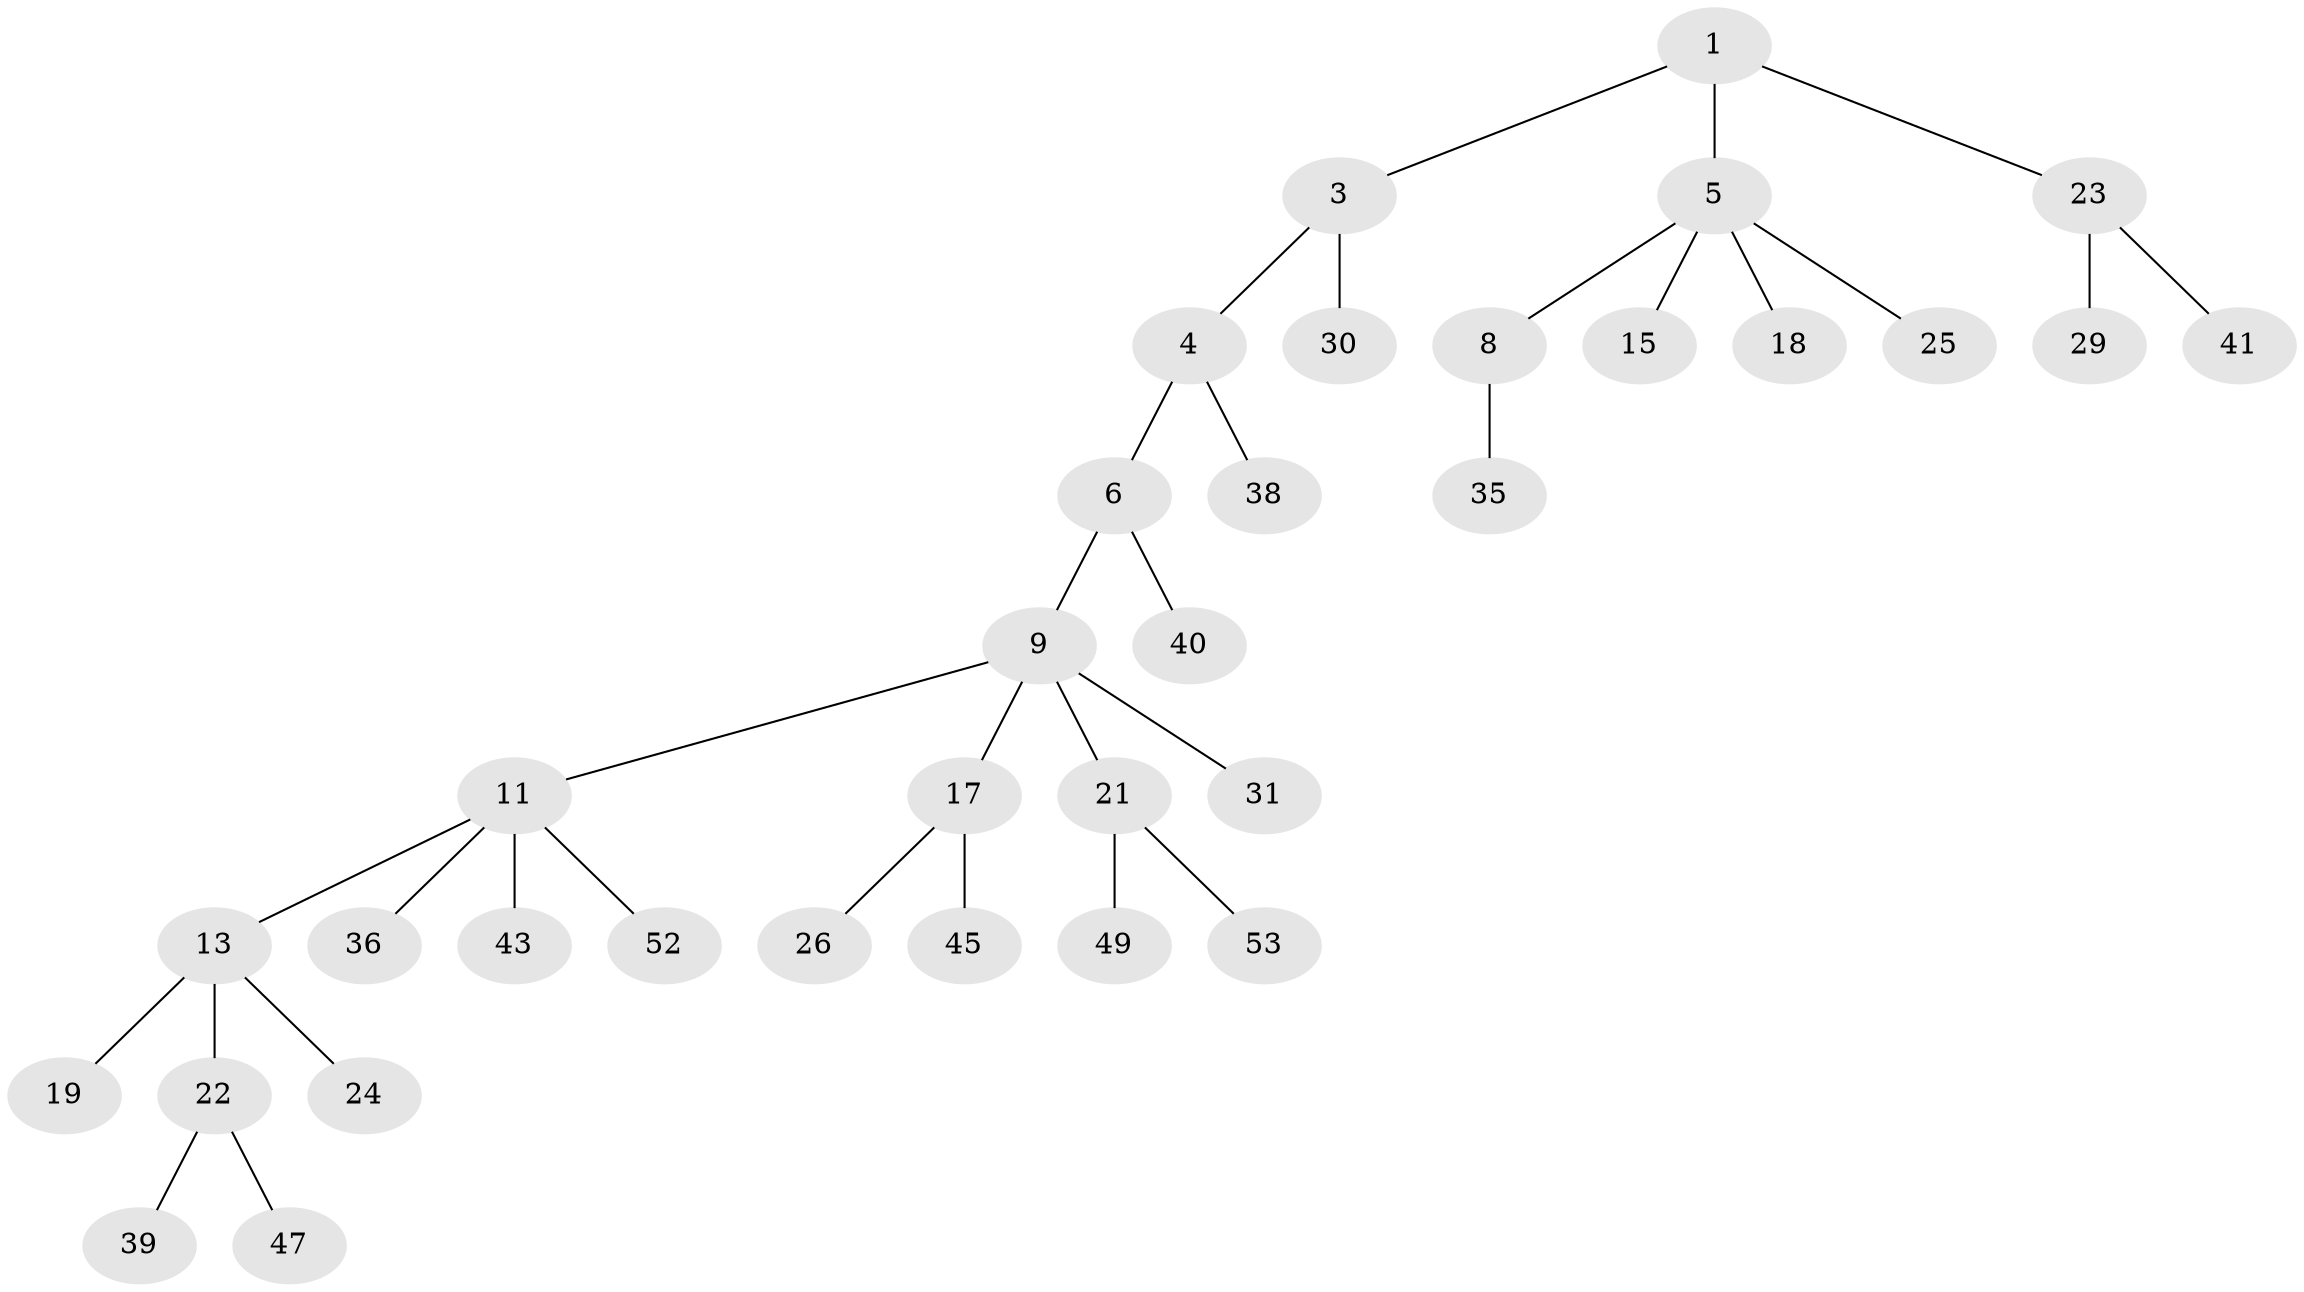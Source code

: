 // Generated by graph-tools (version 1.1) at 2025/52/02/27/25 19:52:10]
// undirected, 34 vertices, 33 edges
graph export_dot {
graph [start="1"]
  node [color=gray90,style=filled];
  1 [super="+2"];
  3 [super="+51"];
  4 [super="+10"];
  5 [super="+7"];
  6 [super="+37"];
  8 [super="+20"];
  9 [super="+14"];
  11 [super="+12"];
  13 [super="+16"];
  15 [super="+48"];
  17 [super="+27"];
  18;
  19 [super="+32"];
  21 [super="+44"];
  22 [super="+28"];
  23 [super="+34"];
  24 [super="+33"];
  25;
  26;
  29;
  30;
  31;
  35;
  36;
  38 [super="+42"];
  39;
  40;
  41;
  43 [super="+46"];
  45;
  47 [super="+50"];
  49;
  52;
  53;
  1 -- 3;
  1 -- 5;
  1 -- 23;
  3 -- 4;
  3 -- 30;
  4 -- 6;
  4 -- 38;
  5 -- 15;
  5 -- 8;
  5 -- 25;
  5 -- 18;
  6 -- 9;
  6 -- 40;
  8 -- 35;
  9 -- 11;
  9 -- 17;
  9 -- 21;
  9 -- 31;
  11 -- 52;
  11 -- 43;
  11 -- 36;
  11 -- 13;
  13 -- 19;
  13 -- 22;
  13 -- 24;
  17 -- 26;
  17 -- 45;
  21 -- 49;
  21 -- 53;
  22 -- 39;
  22 -- 47;
  23 -- 29;
  23 -- 41;
}
